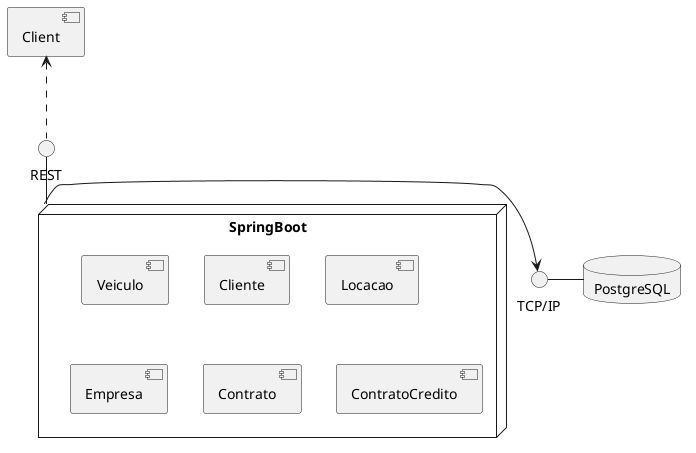 @startuml
interface "REST" as R1

[Client] <.. R1

node "SpringBoot" as C1 {
[Veiculo]
[Cliente]
[Locacao]
[Empresa]
[Contrato]
[ContratoCredito]
}

C1 -up- R1

interface "TCP/IP" as T1

database "PostgreSQL" as PG {
}

T1 - PG
C1 -right-> T1

@enduml